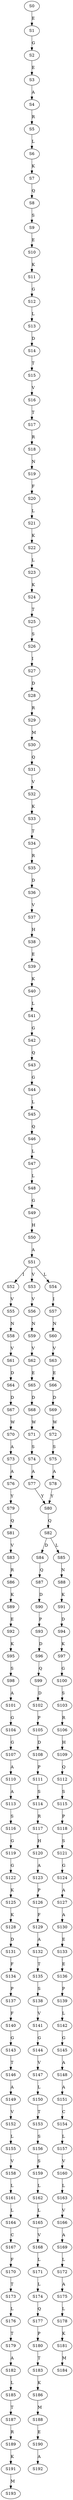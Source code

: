 strict digraph  {
	S0 -> S1 [ label = E ];
	S1 -> S2 [ label = G ];
	S2 -> S3 [ label = E ];
	S3 -> S4 [ label = A ];
	S4 -> S5 [ label = R ];
	S5 -> S6 [ label = L ];
	S6 -> S7 [ label = K ];
	S7 -> S8 [ label = Q ];
	S8 -> S9 [ label = S ];
	S9 -> S10 [ label = E ];
	S10 -> S11 [ label = K ];
	S11 -> S12 [ label = G ];
	S12 -> S13 [ label = L ];
	S13 -> S14 [ label = D ];
	S14 -> S15 [ label = T ];
	S15 -> S16 [ label = V ];
	S16 -> S17 [ label = T ];
	S17 -> S18 [ label = R ];
	S18 -> S19 [ label = N ];
	S19 -> S20 [ label = F ];
	S20 -> S21 [ label = L ];
	S21 -> S22 [ label = K ];
	S22 -> S23 [ label = L ];
	S23 -> S24 [ label = K ];
	S24 -> S25 [ label = T ];
	S25 -> S26 [ label = S ];
	S26 -> S27 [ label = I ];
	S27 -> S28 [ label = D ];
	S28 -> S29 [ label = R ];
	S29 -> S30 [ label = M ];
	S30 -> S31 [ label = Q ];
	S31 -> S32 [ label = V ];
	S32 -> S33 [ label = K ];
	S33 -> S34 [ label = T ];
	S34 -> S35 [ label = R ];
	S35 -> S36 [ label = D ];
	S36 -> S37 [ label = V ];
	S37 -> S38 [ label = H ];
	S38 -> S39 [ label = E ];
	S39 -> S40 [ label = K ];
	S40 -> S41 [ label = L ];
	S41 -> S42 [ label = G ];
	S42 -> S43 [ label = Q ];
	S43 -> S44 [ label = G ];
	S44 -> S45 [ label = L ];
	S45 -> S46 [ label = Q ];
	S46 -> S47 [ label = L ];
	S47 -> S48 [ label = L ];
	S48 -> S49 [ label = G ];
	S49 -> S50 [ label = H ];
	S50 -> S51 [ label = A ];
	S51 -> S52 [ label = I ];
	S51 -> S53 [ label = V ];
	S51 -> S54 [ label = L ];
	S52 -> S55 [ label = V ];
	S53 -> S56 [ label = V ];
	S54 -> S57 [ label = I ];
	S55 -> S58 [ label = N ];
	S56 -> S59 [ label = N ];
	S57 -> S60 [ label = N ];
	S58 -> S61 [ label = V ];
	S59 -> S62 [ label = V ];
	S60 -> S63 [ label = V ];
	S61 -> S64 [ label = D ];
	S62 -> S65 [ label = E ];
	S63 -> S66 [ label = E ];
	S64 -> S67 [ label = D ];
	S65 -> S68 [ label = D ];
	S66 -> S69 [ label = D ];
	S67 -> S70 [ label = W ];
	S68 -> S71 [ label = W ];
	S69 -> S72 [ label = W ];
	S70 -> S73 [ label = A ];
	S71 -> S74 [ label = S ];
	S72 -> S75 [ label = S ];
	S73 -> S76 [ label = A ];
	S74 -> S77 [ label = A ];
	S75 -> S78 [ label = A ];
	S76 -> S79 [ label = Y ];
	S77 -> S80 [ label = Y ];
	S78 -> S80 [ label = Y ];
	S79 -> S81 [ label = Q ];
	S80 -> S82 [ label = Q ];
	S81 -> S83 [ label = V ];
	S82 -> S84 [ label = D ];
	S82 -> S85 [ label = L ];
	S83 -> S86 [ label = R ];
	S84 -> S87 [ label = Q ];
	S85 -> S88 [ label = N ];
	S86 -> S89 [ label = K ];
	S87 -> S90 [ label = D ];
	S88 -> S91 [ label = K ];
	S89 -> S92 [ label = E ];
	S90 -> S93 [ label = P ];
	S91 -> S94 [ label = D ];
	S92 -> S95 [ label = K ];
	S93 -> S96 [ label = D ];
	S94 -> S97 [ label = K ];
	S95 -> S98 [ label = S ];
	S96 -> S99 [ label = Q ];
	S97 -> S100 [ label = G ];
	S98 -> S101 [ label = A ];
	S99 -> S102 [ label = D ];
	S100 -> S103 [ label = S ];
	S101 -> S104 [ label = G ];
	S102 -> S105 [ label = P ];
	S103 -> S106 [ label = R ];
	S104 -> S107 [ label = G ];
	S105 -> S108 [ label = D ];
	S106 -> S109 [ label = H ];
	S107 -> S110 [ label = A ];
	S108 -> S111 [ label = P ];
	S109 -> S112 [ label = Q ];
	S110 -> S113 [ label = A ];
	S111 -> S114 [ label = S ];
	S112 -> S115 [ label = S ];
	S113 -> S116 [ label = S ];
	S114 -> S117 [ label = R ];
	S115 -> S118 [ label = P ];
	S116 -> S119 [ label = G ];
	S117 -> S120 [ label = H ];
	S118 -> S121 [ label = S ];
	S119 -> S122 [ label = G ];
	S120 -> S123 [ label = A ];
	S121 -> S124 [ label = G ];
	S122 -> S125 [ label = K ];
	S123 -> S126 [ label = P ];
	S124 -> S127 [ label = A ];
	S125 -> S128 [ label = K ];
	S126 -> S129 [ label = F ];
	S127 -> S130 [ label = A ];
	S128 -> S131 [ label = D ];
	S129 -> S132 [ label = A ];
	S130 -> S133 [ label = E ];
	S131 -> S134 [ label = F ];
	S132 -> S135 [ label = T ];
	S133 -> S136 [ label = E ];
	S134 -> S137 [ label = P ];
	S135 -> S138 [ label = S ];
	S136 -> S139 [ label = P ];
	S137 -> S140 [ label = F ];
	S138 -> S141 [ label = V ];
	S139 -> S142 [ label = L ];
	S140 -> S143 [ label = G ];
	S141 -> S144 [ label = G ];
	S142 -> S145 [ label = G ];
	S143 -> S146 [ label = T ];
	S144 -> S147 [ label = V ];
	S145 -> S148 [ label = A ];
	S146 -> S149 [ label = A ];
	S147 -> S150 [ label = L ];
	S148 -> S151 [ label = A ];
	S149 -> S152 [ label = V ];
	S150 -> S153 [ label = T ];
	S151 -> S154 [ label = C ];
	S152 -> S155 [ label = L ];
	S153 -> S156 [ label = S ];
	S154 -> S157 [ label = L ];
	S155 -> S158 [ label = V ];
	S156 -> S159 [ label = S ];
	S157 -> S160 [ label = V ];
	S158 -> S161 [ label = L ];
	S159 -> S162 [ label = L ];
	S160 -> S163 [ label = L ];
	S161 -> S164 [ label = L ];
	S162 -> S165 [ label = L ];
	S163 -> S166 [ label = V ];
	S164 -> S167 [ label = C ];
	S165 -> S168 [ label = V ];
	S166 -> S169 [ label = A ];
	S167 -> S170 [ label = F ];
	S168 -> S171 [ label = L ];
	S169 -> S172 [ label = L ];
	S170 -> S173 [ label = T ];
	S171 -> S174 [ label = L ];
	S172 -> S175 [ label = A ];
	S173 -> S176 [ label = L ];
	S174 -> S177 [ label = Q ];
	S175 -> S178 [ label = L ];
	S176 -> S179 [ label = T ];
	S177 -> S180 [ label = P ];
	S178 -> S181 [ label = K ];
	S179 -> S182 [ label = A ];
	S180 -> S183 [ label = T ];
	S181 -> S184 [ label = M ];
	S182 -> S185 [ label = L ];
	S183 -> S186 [ label = K ];
	S185 -> S187 [ label = T ];
	S186 -> S188 [ label = M ];
	S187 -> S189 [ label = R ];
	S188 -> S190 [ label = E ];
	S189 -> S191 [ label = K ];
	S190 -> S192 [ label = A ];
	S191 -> S193 [ label = M ];
}
